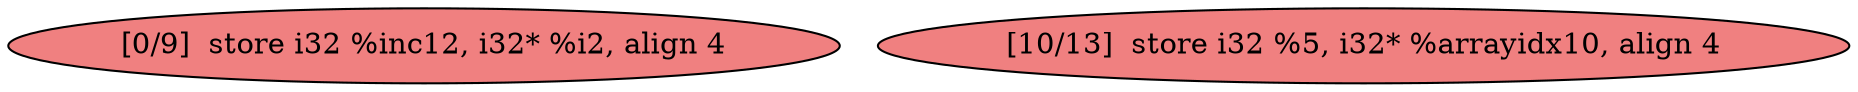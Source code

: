 
digraph G {


node101 [fillcolor=lightcoral,label="[0/9]  store i32 %inc12, i32* %i2, align 4",shape=ellipse,style=filled ]
node100 [fillcolor=lightcoral,label="[10/13]  store i32 %5, i32* %arrayidx10, align 4",shape=ellipse,style=filled ]



}
